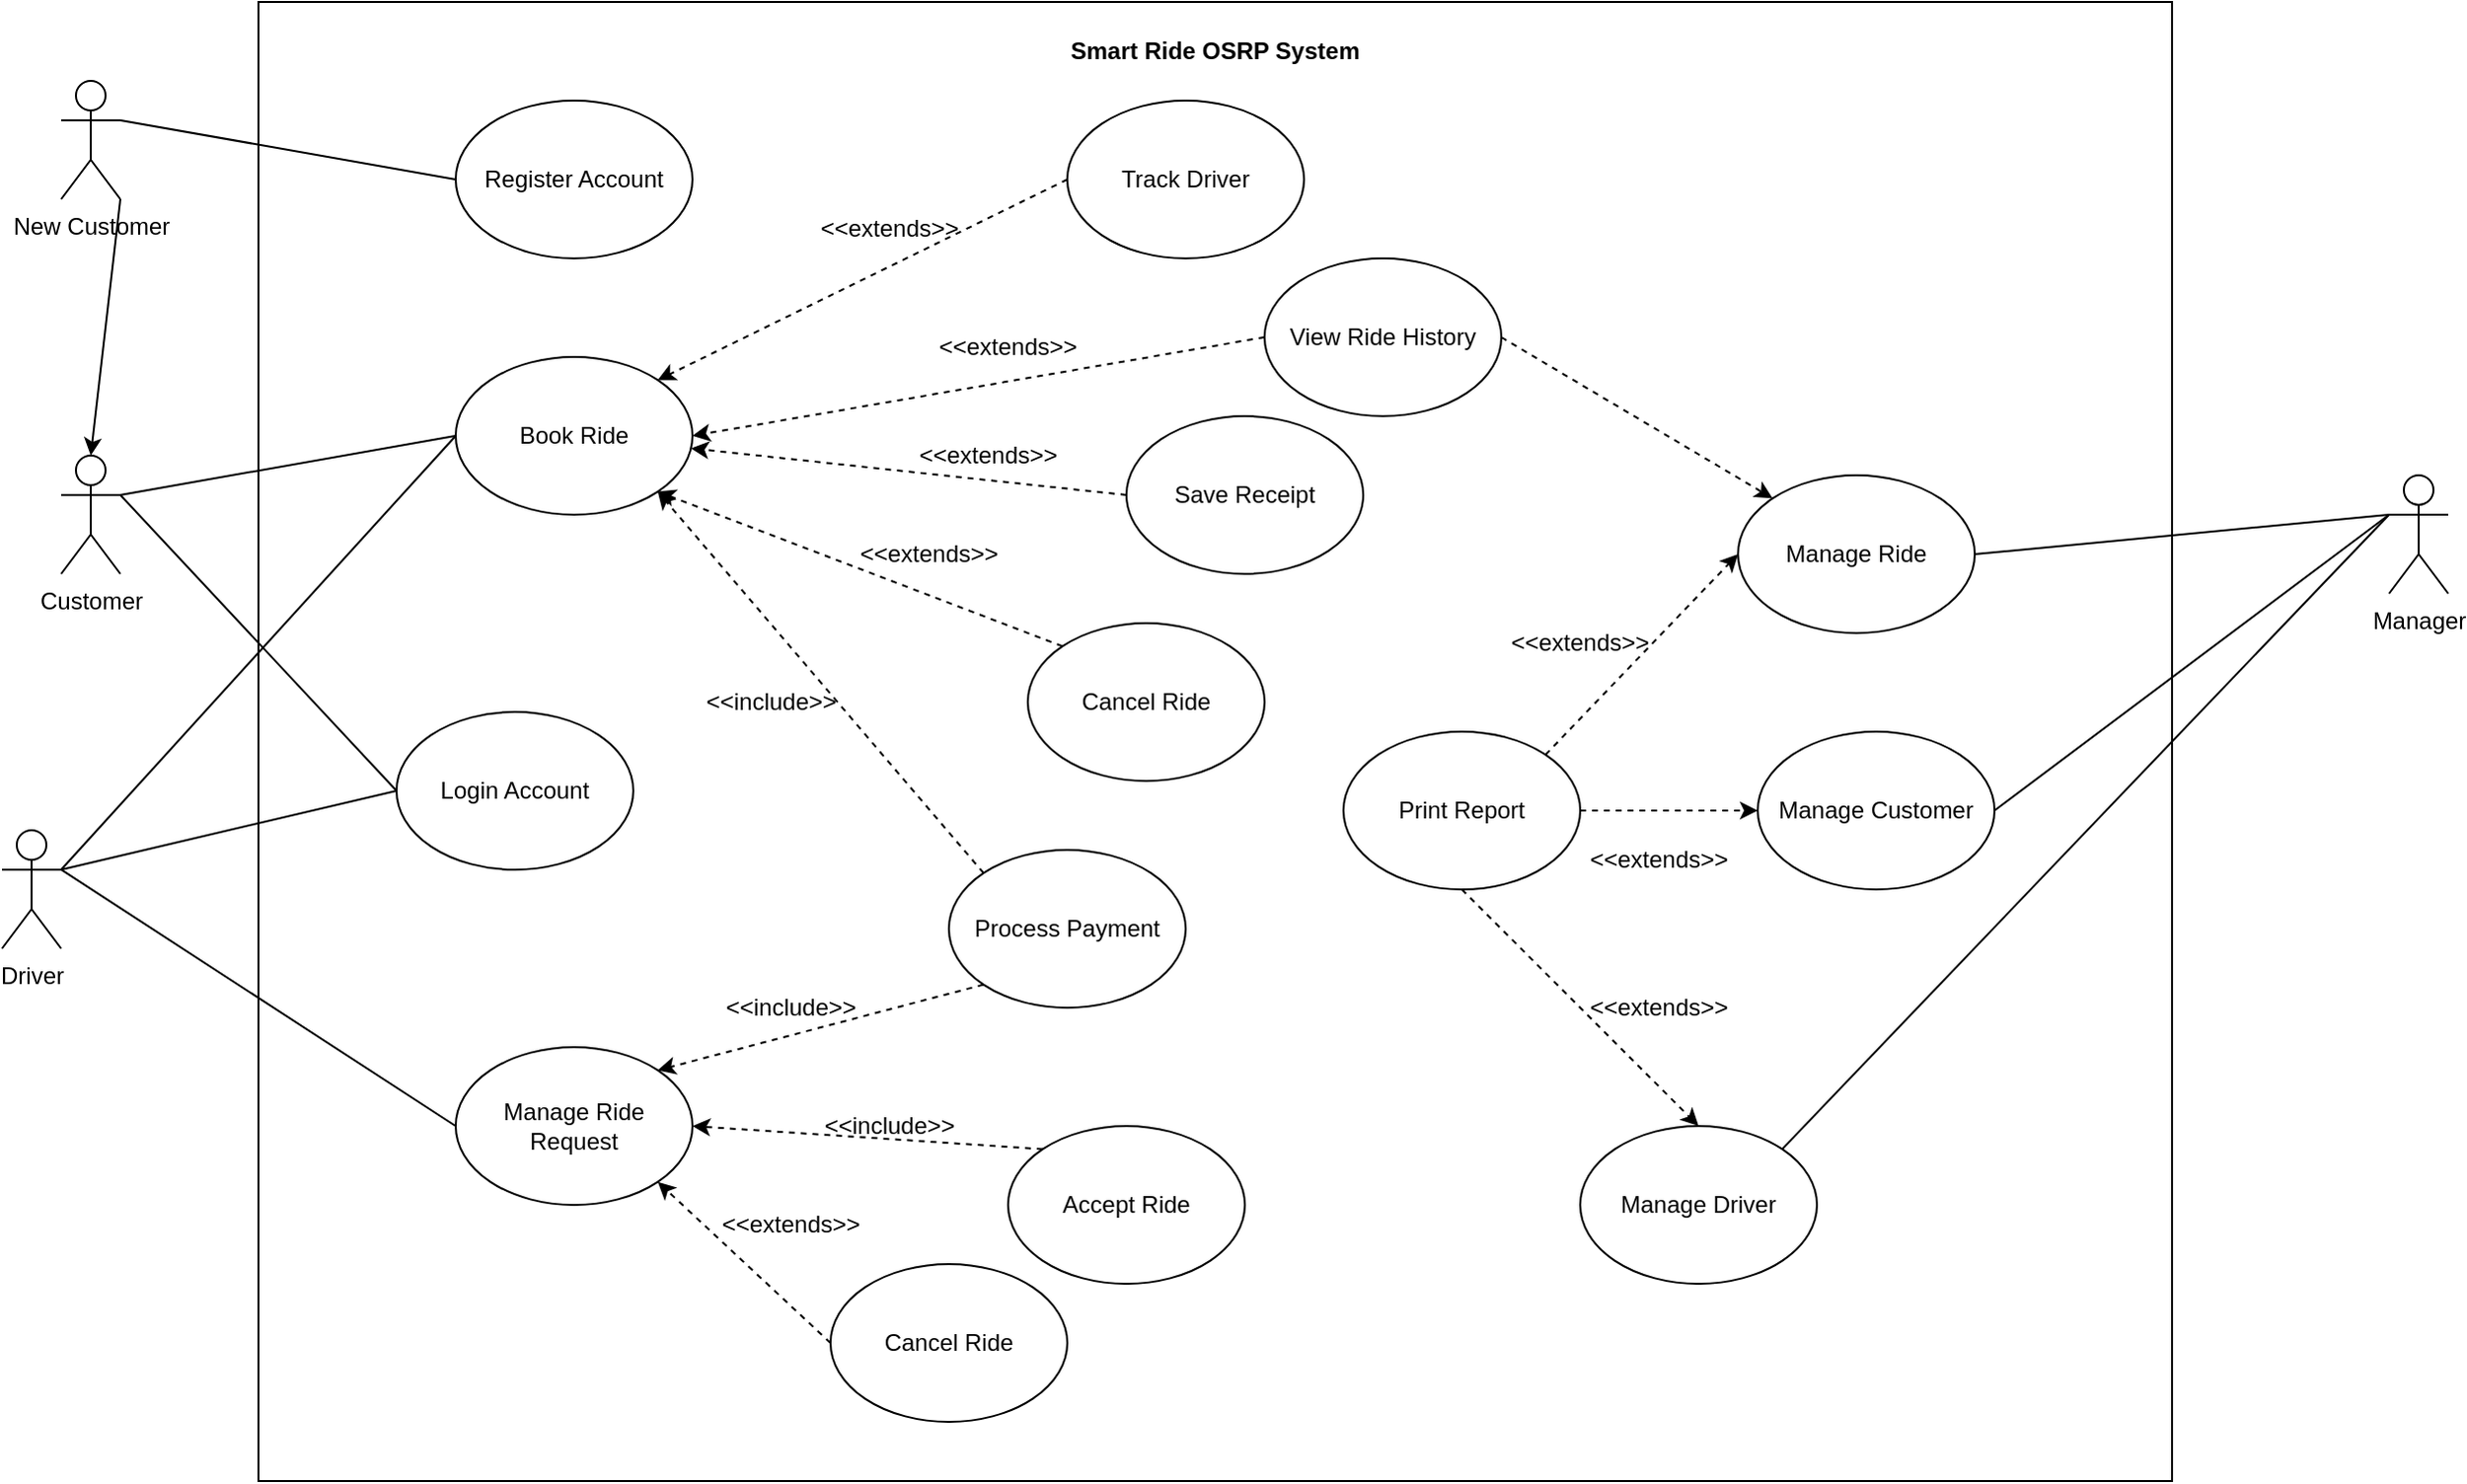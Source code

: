 <mxfile version="24.2.5" type="device" pages="5">
  <diagram name="Main Use Case" id="FhImg-Ycd4bwdu1M-2TJ">
    <mxGraphModel dx="1597" dy="2040" grid="1" gridSize="10" guides="1" tooltips="1" connect="1" arrows="1" fold="1" page="1" pageScale="1" pageWidth="850" pageHeight="1100" math="0" shadow="0">
      <root>
        <mxCell id="0" />
        <mxCell id="1" parent="0" />
        <mxCell id="aKd_vlyp3bP-aZN8-c7Y-18" value="" style="rounded=0;whiteSpace=wrap;html=1;fillColor=none;" parent="1" vertex="1">
          <mxGeometry x="240" y="-130" width="970" height="750" as="geometry" />
        </mxCell>
        <mxCell id="aKd_vlyp3bP-aZN8-c7Y-22" style="rounded=0;orthogonalLoop=1;jettySize=auto;html=1;entryX=1;entryY=0;entryDx=0;entryDy=0;endArrow=none;endFill=0;exitX=0;exitY=0.333;exitDx=0;exitDy=0;exitPerimeter=0;" parent="1" source="aKd_vlyp3bP-aZN8-c7Y-2" target="aKd_vlyp3bP-aZN8-c7Y-5" edge="1">
          <mxGeometry relative="1" as="geometry">
            <mxPoint x="1480" y="200" as="sourcePoint" />
          </mxGeometry>
        </mxCell>
        <mxCell id="aKd_vlyp3bP-aZN8-c7Y-23" style="rounded=0;orthogonalLoop=1;jettySize=auto;html=1;exitX=0;exitY=0.333;exitDx=0;exitDy=0;exitPerimeter=0;entryX=1;entryY=0.5;entryDx=0;entryDy=0;endArrow=none;endFill=0;" parent="1" source="aKd_vlyp3bP-aZN8-c7Y-2" target="aKd_vlyp3bP-aZN8-c7Y-11" edge="1">
          <mxGeometry relative="1" as="geometry" />
        </mxCell>
        <mxCell id="aKd_vlyp3bP-aZN8-c7Y-24" style="rounded=0;orthogonalLoop=1;jettySize=auto;html=1;exitX=0;exitY=0.333;exitDx=0;exitDy=0;exitPerimeter=0;entryX=1;entryY=0.5;entryDx=0;entryDy=0;endArrow=none;endFill=0;" parent="1" source="aKd_vlyp3bP-aZN8-c7Y-2" target="aKd_vlyp3bP-aZN8-c7Y-20" edge="1">
          <mxGeometry relative="1" as="geometry" />
        </mxCell>
        <mxCell id="aKd_vlyp3bP-aZN8-c7Y-2" value="Manager" style="shape=umlActor;verticalLabelPosition=bottom;verticalAlign=top;html=1;outlineConnect=0;" parent="1" vertex="1">
          <mxGeometry x="1320" y="110" width="30" height="60" as="geometry" />
        </mxCell>
        <mxCell id="aKd_vlyp3bP-aZN8-c7Y-19" style="rounded=0;orthogonalLoop=1;jettySize=auto;html=1;exitX=1;exitY=0.333;exitDx=0;exitDy=0;exitPerimeter=0;endArrow=none;endFill=0;entryX=0;entryY=0.5;entryDx=0;entryDy=0;" parent="1" source="aKd_vlyp3bP-aZN8-c7Y-3" target="aKd_vlyp3bP-aZN8-c7Y-7" edge="1">
          <mxGeometry relative="1" as="geometry" />
        </mxCell>
        <mxCell id="aKd_vlyp3bP-aZN8-c7Y-21" style="rounded=0;orthogonalLoop=1;jettySize=auto;html=1;exitX=1;exitY=0.333;exitDx=0;exitDy=0;exitPerimeter=0;entryX=0;entryY=0.5;entryDx=0;entryDy=0;endArrow=none;endFill=0;" parent="1" source="aKd_vlyp3bP-aZN8-c7Y-3" target="aKd_vlyp3bP-aZN8-c7Y-6" edge="1">
          <mxGeometry relative="1" as="geometry" />
        </mxCell>
        <mxCell id="aKd_vlyp3bP-aZN8-c7Y-46" style="rounded=0;orthogonalLoop=1;jettySize=auto;html=1;exitX=1;exitY=0.333;exitDx=0;exitDy=0;exitPerimeter=0;entryX=0;entryY=0.5;entryDx=0;entryDy=0;endArrow=none;endFill=0;" parent="1" source="aKd_vlyp3bP-aZN8-c7Y-3" target="aKd_vlyp3bP-aZN8-c7Y-44" edge="1">
          <mxGeometry relative="1" as="geometry" />
        </mxCell>
        <mxCell id="aKd_vlyp3bP-aZN8-c7Y-3" value="Driver" style="shape=umlActor;verticalLabelPosition=bottom;verticalAlign=top;html=1;outlineConnect=0;" parent="1" vertex="1">
          <mxGeometry x="110" y="290" width="30" height="60" as="geometry" />
        </mxCell>
        <mxCell id="aKd_vlyp3bP-aZN8-c7Y-13" style="rounded=0;orthogonalLoop=1;jettySize=auto;html=1;exitX=1;exitY=0.333;exitDx=0;exitDy=0;exitPerimeter=0;entryX=0;entryY=0.5;entryDx=0;entryDy=0;endArrow=none;endFill=0;" parent="1" source="aKd_vlyp3bP-aZN8-c7Y-9" target="aKd_vlyp3bP-aZN8-c7Y-8" edge="1">
          <mxGeometry relative="1" as="geometry" />
        </mxCell>
        <mxCell id="aKd_vlyp3bP-aZN8-c7Y-45" style="rounded=0;orthogonalLoop=1;jettySize=auto;html=1;exitX=1;exitY=0.333;exitDx=0;exitDy=0;exitPerimeter=0;entryX=0;entryY=0.5;entryDx=0;entryDy=0;endArrow=none;endFill=0;" parent="1" source="aKd_vlyp3bP-aZN8-c7Y-4" target="aKd_vlyp3bP-aZN8-c7Y-44" edge="1">
          <mxGeometry relative="1" as="geometry" />
        </mxCell>
        <mxCell id="aKd_vlyp3bP-aZN8-c7Y-48" style="rounded=0;orthogonalLoop=1;jettySize=auto;html=1;exitX=1;exitY=0.333;exitDx=0;exitDy=0;exitPerimeter=0;entryX=0;entryY=0.5;entryDx=0;entryDy=0;endArrow=none;endFill=0;" parent="1" source="aKd_vlyp3bP-aZN8-c7Y-4" target="aKd_vlyp3bP-aZN8-c7Y-7" edge="1">
          <mxGeometry relative="1" as="geometry" />
        </mxCell>
        <mxCell id="aKd_vlyp3bP-aZN8-c7Y-4" value="Customer" style="shape=umlActor;verticalLabelPosition=bottom;verticalAlign=top;html=1;outlineConnect=0;" parent="1" vertex="1">
          <mxGeometry x="140" y="100" width="30" height="60" as="geometry" />
        </mxCell>
        <mxCell id="aKd_vlyp3bP-aZN8-c7Y-5" value="Manage Driver" style="ellipse;whiteSpace=wrap;html=1;" parent="1" vertex="1">
          <mxGeometry x="910" y="440" width="120" height="80" as="geometry" />
        </mxCell>
        <mxCell id="aKd_vlyp3bP-aZN8-c7Y-6" value="Manage Ride Request" style="ellipse;whiteSpace=wrap;html=1;" parent="1" vertex="1">
          <mxGeometry x="340" y="400" width="120" height="80" as="geometry" />
        </mxCell>
        <mxCell id="aKd_vlyp3bP-aZN8-c7Y-7" value="Book Ride" style="ellipse;whiteSpace=wrap;html=1;" parent="1" vertex="1">
          <mxGeometry x="340" y="50" width="120" height="80" as="geometry" />
        </mxCell>
        <mxCell id="aKd_vlyp3bP-aZN8-c7Y-8" value="Register Account" style="ellipse;whiteSpace=wrap;html=1;" parent="1" vertex="1">
          <mxGeometry x="340" y="-80" width="120" height="80" as="geometry" />
        </mxCell>
        <mxCell id="aKd_vlyp3bP-aZN8-c7Y-12" style="rounded=0;orthogonalLoop=1;jettySize=auto;html=1;exitX=1;exitY=1;exitDx=0;exitDy=0;exitPerimeter=0;entryX=0.5;entryY=0;entryDx=0;entryDy=0;entryPerimeter=0;" parent="1" source="aKd_vlyp3bP-aZN8-c7Y-9" target="aKd_vlyp3bP-aZN8-c7Y-4" edge="1">
          <mxGeometry relative="1" as="geometry" />
        </mxCell>
        <mxCell id="aKd_vlyp3bP-aZN8-c7Y-9" value="New Customer" style="shape=umlActor;verticalLabelPosition=bottom;verticalAlign=top;html=1;outlineConnect=0;" parent="1" vertex="1">
          <mxGeometry x="140" y="-90" width="30" height="60" as="geometry" />
        </mxCell>
        <mxCell id="aKd_vlyp3bP-aZN8-c7Y-14" style="rounded=0;orthogonalLoop=1;jettySize=auto;html=1;exitX=0;exitY=0;exitDx=0;exitDy=0;dashed=1;entryX=1;entryY=1;entryDx=0;entryDy=0;" parent="1" source="aKd_vlyp3bP-aZN8-c7Y-10" target="aKd_vlyp3bP-aZN8-c7Y-7" edge="1">
          <mxGeometry relative="1" as="geometry" />
        </mxCell>
        <mxCell id="aKd_vlyp3bP-aZN8-c7Y-57" style="rounded=0;orthogonalLoop=1;jettySize=auto;html=1;exitX=0;exitY=1;exitDx=0;exitDy=0;entryX=1;entryY=0;entryDx=0;entryDy=0;dashed=1;" parent="1" source="aKd_vlyp3bP-aZN8-c7Y-10" target="aKd_vlyp3bP-aZN8-c7Y-6" edge="1">
          <mxGeometry relative="1" as="geometry" />
        </mxCell>
        <mxCell id="aKd_vlyp3bP-aZN8-c7Y-10" value="Process Payment" style="ellipse;whiteSpace=wrap;html=1;" parent="1" vertex="1">
          <mxGeometry x="590" y="300" width="120" height="80" as="geometry" />
        </mxCell>
        <mxCell id="aKd_vlyp3bP-aZN8-c7Y-11" value="Manage Customer" style="ellipse;whiteSpace=wrap;html=1;" parent="1" vertex="1">
          <mxGeometry x="1000" y="240" width="120" height="80" as="geometry" />
        </mxCell>
        <mxCell id="aKd_vlyp3bP-aZN8-c7Y-15" value="&amp;lt;&amp;lt;include&amp;gt;&amp;gt;" style="text;html=1;align=center;verticalAlign=middle;whiteSpace=wrap;rounded=0;" parent="1" vertex="1">
          <mxGeometry x="530" y="425" width="60" height="30" as="geometry" />
        </mxCell>
        <mxCell id="aKd_vlyp3bP-aZN8-c7Y-20" value="Manage Ride" style="ellipse;whiteSpace=wrap;html=1;" parent="1" vertex="1">
          <mxGeometry x="990" y="110" width="120" height="80" as="geometry" />
        </mxCell>
        <mxCell id="aKd_vlyp3bP-aZN8-c7Y-27" style="rounded=0;orthogonalLoop=1;jettySize=auto;html=1;exitX=0;exitY=0.5;exitDx=0;exitDy=0;entryX=1;entryY=1;entryDx=0;entryDy=0;dashed=1;" parent="1" source="aKd_vlyp3bP-aZN8-c7Y-25" target="aKd_vlyp3bP-aZN8-c7Y-6" edge="1">
          <mxGeometry relative="1" as="geometry" />
        </mxCell>
        <mxCell id="aKd_vlyp3bP-aZN8-c7Y-25" value="Cancel Ride" style="ellipse;whiteSpace=wrap;html=1;" parent="1" vertex="1">
          <mxGeometry x="530" y="510" width="120" height="80" as="geometry" />
        </mxCell>
        <mxCell id="aKd_vlyp3bP-aZN8-c7Y-28" style="rounded=0;orthogonalLoop=1;jettySize=auto;html=1;exitX=0;exitY=0;exitDx=0;exitDy=0;entryX=1;entryY=0.5;entryDx=0;entryDy=0;dashed=1;" parent="1" source="aKd_vlyp3bP-aZN8-c7Y-26" target="aKd_vlyp3bP-aZN8-c7Y-6" edge="1">
          <mxGeometry relative="1" as="geometry" />
        </mxCell>
        <mxCell id="aKd_vlyp3bP-aZN8-c7Y-26" value="Accept Ride" style="ellipse;whiteSpace=wrap;html=1;" parent="1" vertex="1">
          <mxGeometry x="620" y="440" width="120" height="80" as="geometry" />
        </mxCell>
        <mxCell id="aKd_vlyp3bP-aZN8-c7Y-29" value="&amp;lt;&amp;lt;extends&amp;gt;&amp;gt;" style="text;html=1;align=center;verticalAlign=middle;whiteSpace=wrap;rounded=0;" parent="1" vertex="1">
          <mxGeometry x="480" y="475" width="60" height="30" as="geometry" />
        </mxCell>
        <mxCell id="aKd_vlyp3bP-aZN8-c7Y-30" value="&amp;lt;&amp;lt;include&amp;gt;&amp;gt;" style="text;html=1;align=center;verticalAlign=middle;whiteSpace=wrap;rounded=0;" parent="1" vertex="1">
          <mxGeometry x="470" y="210" width="60" height="30" as="geometry" />
        </mxCell>
        <mxCell id="aKd_vlyp3bP-aZN8-c7Y-32" style="rounded=0;orthogonalLoop=1;jettySize=auto;html=1;exitX=0;exitY=0.5;exitDx=0;exitDy=0;dashed=1;" parent="1" source="aKd_vlyp3bP-aZN8-c7Y-31" target="aKd_vlyp3bP-aZN8-c7Y-7" edge="1">
          <mxGeometry relative="1" as="geometry" />
        </mxCell>
        <mxCell id="aKd_vlyp3bP-aZN8-c7Y-31" value="Save Receipt" style="ellipse;whiteSpace=wrap;html=1;" parent="1" vertex="1">
          <mxGeometry x="680" y="80" width="120" height="80" as="geometry" />
        </mxCell>
        <mxCell id="aKd_vlyp3bP-aZN8-c7Y-33" value="&amp;lt;&amp;lt;include&amp;gt;&amp;gt;" style="text;html=1;align=center;verticalAlign=middle;whiteSpace=wrap;rounded=0;" parent="1" vertex="1">
          <mxGeometry x="480" y="365" width="60" height="30" as="geometry" />
        </mxCell>
        <mxCell id="aKd_vlyp3bP-aZN8-c7Y-36" style="rounded=0;orthogonalLoop=1;jettySize=auto;html=1;exitX=0;exitY=0.5;exitDx=0;exitDy=0;entryX=1;entryY=0.5;entryDx=0;entryDy=0;dashed=1;" parent="1" source="aKd_vlyp3bP-aZN8-c7Y-35" target="aKd_vlyp3bP-aZN8-c7Y-7" edge="1">
          <mxGeometry relative="1" as="geometry" />
        </mxCell>
        <mxCell id="aKd_vlyp3bP-aZN8-c7Y-39" style="rounded=0;orthogonalLoop=1;jettySize=auto;html=1;exitX=1;exitY=0.5;exitDx=0;exitDy=0;entryX=0;entryY=0;entryDx=0;entryDy=0;dashed=1;" parent="1" source="aKd_vlyp3bP-aZN8-c7Y-35" target="aKd_vlyp3bP-aZN8-c7Y-20" edge="1">
          <mxGeometry relative="1" as="geometry" />
        </mxCell>
        <mxCell id="aKd_vlyp3bP-aZN8-c7Y-35" value="View Ride History" style="ellipse;whiteSpace=wrap;html=1;" parent="1" vertex="1">
          <mxGeometry x="750" width="120" height="80" as="geometry" />
        </mxCell>
        <mxCell id="aKd_vlyp3bP-aZN8-c7Y-38" value="&amp;lt;&amp;lt;extends&amp;gt;&amp;gt;" style="text;html=1;align=center;verticalAlign=middle;whiteSpace=wrap;rounded=0;" parent="1" vertex="1">
          <mxGeometry x="580" y="85" width="60" height="30" as="geometry" />
        </mxCell>
        <mxCell id="aKd_vlyp3bP-aZN8-c7Y-40" value="&amp;lt;&amp;lt;extends&amp;gt;&amp;gt;" style="text;html=1;align=center;verticalAlign=middle;whiteSpace=wrap;rounded=0;" parent="1" vertex="1">
          <mxGeometry x="530" y="-30" width="60" height="30" as="geometry" />
        </mxCell>
        <mxCell id="aKd_vlyp3bP-aZN8-c7Y-42" style="rounded=0;orthogonalLoop=1;jettySize=auto;html=1;exitX=0;exitY=0.5;exitDx=0;exitDy=0;entryX=1;entryY=0;entryDx=0;entryDy=0;dashed=1;" parent="1" source="aKd_vlyp3bP-aZN8-c7Y-41" target="aKd_vlyp3bP-aZN8-c7Y-7" edge="1">
          <mxGeometry relative="1" as="geometry" />
        </mxCell>
        <mxCell id="aKd_vlyp3bP-aZN8-c7Y-41" value="Track Driver" style="ellipse;whiteSpace=wrap;html=1;" parent="1" vertex="1">
          <mxGeometry x="650" y="-80" width="120" height="80" as="geometry" />
        </mxCell>
        <mxCell id="aKd_vlyp3bP-aZN8-c7Y-43" value="&amp;lt;&amp;lt;extends&amp;gt;&amp;gt;" style="text;html=1;align=center;verticalAlign=middle;whiteSpace=wrap;rounded=0;" parent="1" vertex="1">
          <mxGeometry x="590" y="30" width="60" height="30" as="geometry" />
        </mxCell>
        <mxCell id="aKd_vlyp3bP-aZN8-c7Y-44" value="Login Account" style="ellipse;whiteSpace=wrap;html=1;" parent="1" vertex="1">
          <mxGeometry x="310" y="230" width="120" height="80" as="geometry" />
        </mxCell>
        <mxCell id="aKd_vlyp3bP-aZN8-c7Y-50" style="rounded=0;orthogonalLoop=1;jettySize=auto;html=1;exitX=1;exitY=0;exitDx=0;exitDy=0;entryX=0;entryY=0.5;entryDx=0;entryDy=0;dashed=1;" parent="1" source="aKd_vlyp3bP-aZN8-c7Y-49" target="aKd_vlyp3bP-aZN8-c7Y-20" edge="1">
          <mxGeometry relative="1" as="geometry" />
        </mxCell>
        <mxCell id="aKd_vlyp3bP-aZN8-c7Y-49" value="Print Report" style="ellipse;whiteSpace=wrap;html=1;" parent="1" vertex="1">
          <mxGeometry x="790" y="240" width="120" height="80" as="geometry" />
        </mxCell>
        <mxCell id="aKd_vlyp3bP-aZN8-c7Y-51" value="&amp;lt;&amp;lt;extends&amp;gt;&amp;gt;" style="text;html=1;align=center;verticalAlign=middle;whiteSpace=wrap;rounded=0;" parent="1" vertex="1">
          <mxGeometry x="920" y="290" width="60" height="30" as="geometry" />
        </mxCell>
        <mxCell id="aKd_vlyp3bP-aZN8-c7Y-52" style="rounded=0;orthogonalLoop=1;jettySize=auto;html=1;exitX=0.5;exitY=1;exitDx=0;exitDy=0;entryX=0.5;entryY=0;entryDx=0;entryDy=0;dashed=1;" parent="1" source="aKd_vlyp3bP-aZN8-c7Y-49" target="aKd_vlyp3bP-aZN8-c7Y-5" edge="1">
          <mxGeometry relative="1" as="geometry">
            <mxPoint x="630" y="-30" as="sourcePoint" />
            <mxPoint x="450" y="-30" as="targetPoint" />
          </mxGeometry>
        </mxCell>
        <mxCell id="aKd_vlyp3bP-aZN8-c7Y-53" style="rounded=0;orthogonalLoop=1;jettySize=auto;html=1;exitX=1;exitY=0.5;exitDx=0;exitDy=0;entryX=0;entryY=0.5;entryDx=0;entryDy=0;dashed=1;" parent="1" source="aKd_vlyp3bP-aZN8-c7Y-49" target="aKd_vlyp3bP-aZN8-c7Y-11" edge="1">
          <mxGeometry relative="1" as="geometry">
            <mxPoint x="640" y="-20" as="sourcePoint" />
            <mxPoint x="460" y="-20" as="targetPoint" />
          </mxGeometry>
        </mxCell>
        <mxCell id="aKd_vlyp3bP-aZN8-c7Y-54" value="&amp;lt;&amp;lt;extends&amp;gt;&amp;gt;" style="text;html=1;align=center;verticalAlign=middle;whiteSpace=wrap;rounded=0;" parent="1" vertex="1">
          <mxGeometry x="880" y="180" width="60" height="30" as="geometry" />
        </mxCell>
        <mxCell id="aKd_vlyp3bP-aZN8-c7Y-55" value="&amp;lt;&amp;lt;extends&amp;gt;&amp;gt;" style="text;html=1;align=center;verticalAlign=middle;whiteSpace=wrap;rounded=0;" parent="1" vertex="1">
          <mxGeometry x="920" y="365" width="60" height="30" as="geometry" />
        </mxCell>
        <mxCell id="aKd_vlyp3bP-aZN8-c7Y-59" value="&lt;b&gt;Smart Ride OSRP System&lt;/b&gt;" style="text;html=1;align=center;verticalAlign=middle;whiteSpace=wrap;rounded=0;" parent="1" vertex="1">
          <mxGeometry x="630" y="-120" width="190" height="30" as="geometry" />
        </mxCell>
        <mxCell id="aKd_vlyp3bP-aZN8-c7Y-61" style="rounded=0;orthogonalLoop=1;jettySize=auto;html=1;exitX=0;exitY=0;exitDx=0;exitDy=0;entryX=1;entryY=1;entryDx=0;entryDy=0;dashed=1;" parent="1" source="aKd_vlyp3bP-aZN8-c7Y-60" target="aKd_vlyp3bP-aZN8-c7Y-7" edge="1">
          <mxGeometry relative="1" as="geometry" />
        </mxCell>
        <mxCell id="aKd_vlyp3bP-aZN8-c7Y-60" value="Cancel Ride" style="ellipse;whiteSpace=wrap;html=1;" parent="1" vertex="1">
          <mxGeometry x="630" y="185" width="120" height="80" as="geometry" />
        </mxCell>
        <mxCell id="aKd_vlyp3bP-aZN8-c7Y-62" value="&amp;lt;&amp;lt;extends&amp;gt;&amp;gt;" style="text;html=1;align=center;verticalAlign=middle;whiteSpace=wrap;rounded=0;" parent="1" vertex="1">
          <mxGeometry x="550" y="135" width="60" height="30" as="geometry" />
        </mxCell>
      </root>
    </mxGraphModel>
  </diagram>
  <diagram id="RwyBlBL7F1ebZixFk1aH" name="Register Account System">
    <mxGraphModel dx="1720" dy="1012" grid="1" gridSize="10" guides="1" tooltips="1" connect="1" arrows="1" fold="1" page="1" pageScale="1" pageWidth="850" pageHeight="1100" math="0" shadow="0">
      <root>
        <mxCell id="0" />
        <mxCell id="1" parent="0" />
        <mxCell id="BCms4JT8QMgts0rr5iui-1" value="" style="rounded=0;whiteSpace=wrap;html=1;fillColor=none;" vertex="1" parent="1">
          <mxGeometry x="305" y="200" width="365" height="310" as="geometry" />
        </mxCell>
        <mxCell id="BCms4JT8QMgts0rr5iui-21" style="rounded=0;orthogonalLoop=1;jettySize=auto;html=1;exitX=1;exitY=0.333;exitDx=0;exitDy=0;exitPerimeter=0;endArrow=none;endFill=0;" edge="1" parent="1" source="BCms4JT8QMgts0rr5iui-2" target="BCms4JT8QMgts0rr5iui-3">
          <mxGeometry relative="1" as="geometry" />
        </mxCell>
        <mxCell id="BCms4JT8QMgts0rr5iui-2" value="Customer&amp;nbsp;" style="shape=umlActor;verticalLabelPosition=bottom;verticalAlign=top;html=1;outlineConnect=0;" vertex="1" parent="1">
          <mxGeometry x="200" y="240" width="30" height="60" as="geometry" />
        </mxCell>
        <mxCell id="BCms4JT8QMgts0rr5iui-3" value="Register Account&amp;nbsp;" style="ellipse;whiteSpace=wrap;html=1;" vertex="1" parent="1">
          <mxGeometry x="340" y="230" width="120" height="80" as="geometry" />
        </mxCell>
        <mxCell id="BCms4JT8QMgts0rr5iui-28" style="rounded=0;orthogonalLoop=1;jettySize=auto;html=1;exitX=0.5;exitY=0;exitDx=0;exitDy=0;entryX=0.5;entryY=1;entryDx=0;entryDy=0;dashed=1;" edge="1" parent="1" source="BCms4JT8QMgts0rr5iui-4" target="BCms4JT8QMgts0rr5iui-3">
          <mxGeometry relative="1" as="geometry" />
        </mxCell>
        <mxCell id="BCms4JT8QMgts0rr5iui-4" value="Account Validation" style="ellipse;whiteSpace=wrap;html=1;" vertex="1" parent="1">
          <mxGeometry x="340" y="380" width="120" height="80" as="geometry" />
        </mxCell>
        <mxCell id="BCms4JT8QMgts0rr5iui-5" value="&lt;b&gt;Register Account Subsystem&lt;/b&gt;" style="text;html=1;align=center;verticalAlign=middle;whiteSpace=wrap;rounded=0;" vertex="1" parent="1">
          <mxGeometry x="397.5" y="200" width="180" height="30" as="geometry" />
        </mxCell>
        <mxCell id="BCms4JT8QMgts0rr5iui-29" value="&amp;lt;&amp;lt;include&amp;gt;&amp;gt;" style="text;html=1;align=center;verticalAlign=middle;whiteSpace=wrap;rounded=0;" vertex="1" parent="1">
          <mxGeometry x="410" y="340" width="60" height="30" as="geometry" />
        </mxCell>
        <mxCell id="BCms4JT8QMgts0rr5iui-34" style="rounded=0;orthogonalLoop=1;jettySize=auto;html=1;exitX=0;exitY=0.5;exitDx=0;exitDy=0;dashed=1;" edge="1" parent="1" source="BCms4JT8QMgts0rr5iui-30" target="BCms4JT8QMgts0rr5iui-3">
          <mxGeometry relative="1" as="geometry" />
        </mxCell>
        <mxCell id="BCms4JT8QMgts0rr5iui-30" value="Login Account" style="ellipse;whiteSpace=wrap;html=1;" vertex="1" parent="1">
          <mxGeometry x="540" y="230" width="120" height="80" as="geometry" />
        </mxCell>
        <mxCell id="BCms4JT8QMgts0rr5iui-32" style="rounded=0;orthogonalLoop=1;jettySize=auto;html=1;exitX=0;exitY=0;exitDx=0;exitDy=0;entryX=1;entryY=1;entryDx=0;entryDy=0;dashed=1;" edge="1" parent="1" source="BCms4JT8QMgts0rr5iui-31" target="BCms4JT8QMgts0rr5iui-3">
          <mxGeometry relative="1" as="geometry" />
        </mxCell>
        <mxCell id="BCms4JT8QMgts0rr5iui-31" value="Send Email Verification" style="ellipse;whiteSpace=wrap;html=1;" vertex="1" parent="1">
          <mxGeometry x="520" y="390" width="120" height="80" as="geometry" />
        </mxCell>
        <mxCell id="BCms4JT8QMgts0rr5iui-33" value="&amp;lt;&amp;lt;include&amp;gt;&amp;gt;" style="text;html=1;align=center;verticalAlign=middle;whiteSpace=wrap;rounded=0;" vertex="1" parent="1">
          <mxGeometry x="500" y="330" width="60" height="30" as="geometry" />
        </mxCell>
        <mxCell id="BCms4JT8QMgts0rr5iui-35" value="&amp;lt;&amp;lt;extends&amp;gt;&amp;gt;" style="text;html=1;align=center;verticalAlign=middle;whiteSpace=wrap;rounded=0;" vertex="1" parent="1">
          <mxGeometry x="470" y="240" width="60" height="30" as="geometry" />
        </mxCell>
      </root>
    </mxGraphModel>
  </diagram>
  <diagram id="2GQ77AXyKNFNpHI5lr9F" name="Book Ride Subsystem">
    <mxGraphModel dx="1315" dy="774" grid="1" gridSize="10" guides="1" tooltips="1" connect="1" arrows="1" fold="1" page="1" pageScale="1" pageWidth="850" pageHeight="1100" math="0" shadow="0">
      <root>
        <mxCell id="0" />
        <mxCell id="1" parent="0" />
        <mxCell id="QXNQ9oikLp2T8g3h-tej-1" value="" style="rounded=0;whiteSpace=wrap;html=1;fillColor=none;" vertex="1" parent="1">
          <mxGeometry x="305" y="660" width="365" height="310" as="geometry" />
        </mxCell>
        <mxCell id="QXNQ9oikLp2T8g3h-tej-2" style="rounded=0;orthogonalLoop=1;jettySize=auto;html=1;exitX=1;exitY=0.333;exitDx=0;exitDy=0;exitPerimeter=0;endArrow=none;endFill=0;" edge="1" parent="1" source="QXNQ9oikLp2T8g3h-tej-3" target="QXNQ9oikLp2T8g3h-tej-4">
          <mxGeometry relative="1" as="geometry" />
        </mxCell>
        <mxCell id="QXNQ9oikLp2T8g3h-tej-3" value="Customer&amp;nbsp;" style="shape=umlActor;verticalLabelPosition=bottom;verticalAlign=top;html=1;outlineConnect=0;" vertex="1" parent="1">
          <mxGeometry x="200" y="700" width="30" height="60" as="geometry" />
        </mxCell>
        <mxCell id="QXNQ9oikLp2T8g3h-tej-4" value="Book Ride" style="ellipse;whiteSpace=wrap;html=1;" vertex="1" parent="1">
          <mxGeometry x="340" y="690" width="120" height="80" as="geometry" />
        </mxCell>
        <mxCell id="QXNQ9oikLp2T8g3h-tej-5" style="rounded=0;orthogonalLoop=1;jettySize=auto;html=1;exitX=0.5;exitY=0;exitDx=0;exitDy=0;entryX=0.5;entryY=1;entryDx=0;entryDy=0;dashed=1;" edge="1" parent="1" source="QXNQ9oikLp2T8g3h-tej-6" target="QXNQ9oikLp2T8g3h-tej-4">
          <mxGeometry relative="1" as="geometry" />
        </mxCell>
        <mxCell id="QXNQ9oikLp2T8g3h-tej-6" value="Cancel Booking" style="ellipse;whiteSpace=wrap;html=1;" vertex="1" parent="1">
          <mxGeometry x="340" y="840" width="120" height="80" as="geometry" />
        </mxCell>
        <mxCell id="QXNQ9oikLp2T8g3h-tej-7" value="&lt;b&gt;Book Ride Subsystem&lt;/b&gt;" style="text;html=1;align=center;verticalAlign=middle;whiteSpace=wrap;rounded=0;" vertex="1" parent="1">
          <mxGeometry x="397.5" y="660" width="180" height="30" as="geometry" />
        </mxCell>
        <mxCell id="QXNQ9oikLp2T8g3h-tej-8" style="rounded=0;orthogonalLoop=1;jettySize=auto;html=1;exitX=0;exitY=0.5;exitDx=0;exitDy=0;entryX=1;entryY=0.5;entryDx=0;entryDy=0;dashed=1;" edge="1" parent="1" source="QXNQ9oikLp2T8g3h-tej-9" target="QXNQ9oikLp2T8g3h-tej-4">
          <mxGeometry relative="1" as="geometry" />
        </mxCell>
        <mxCell id="QXNQ9oikLp2T8g3h-tej-9" value="Find Available Driver" style="ellipse;whiteSpace=wrap;html=1;" vertex="1" parent="1">
          <mxGeometry x="540" y="690" width="120" height="80" as="geometry" />
        </mxCell>
        <mxCell id="QXNQ9oikLp2T8g3h-tej-10" value="&amp;lt;&amp;lt;include&amp;gt;&amp;gt;" style="text;html=1;align=center;verticalAlign=middle;whiteSpace=wrap;rounded=0;" vertex="1" parent="1">
          <mxGeometry x="470" y="700" width="60" height="30" as="geometry" />
        </mxCell>
        <mxCell id="QXNQ9oikLp2T8g3h-tej-11" style="rounded=0;orthogonalLoop=1;jettySize=auto;html=1;exitX=0;exitY=0;exitDx=0;exitDy=0;entryX=1;entryY=1;entryDx=0;entryDy=0;dashed=1;" edge="1" parent="1" source="QXNQ9oikLp2T8g3h-tej-12" target="QXNQ9oikLp2T8g3h-tej-4">
          <mxGeometry relative="1" as="geometry" />
        </mxCell>
        <mxCell id="QXNQ9oikLp2T8g3h-tej-12" value="Track Booking Status" style="ellipse;whiteSpace=wrap;html=1;" vertex="1" parent="1">
          <mxGeometry x="530" y="840" width="120" height="80" as="geometry" />
        </mxCell>
        <mxCell id="QXNQ9oikLp2T8g3h-tej-13" value="&amp;lt;&amp;lt;extends&amp;gt;&amp;gt;" style="text;html=1;align=center;verticalAlign=middle;whiteSpace=wrap;rounded=0;" vertex="1" parent="1">
          <mxGeometry x="490" y="780" width="60" height="30" as="geometry" />
        </mxCell>
        <mxCell id="QXNQ9oikLp2T8g3h-tej-14" value="&amp;lt;&amp;lt;extends&amp;gt;&amp;gt;" style="text;html=1;align=center;verticalAlign=middle;whiteSpace=wrap;rounded=0;" vertex="1" parent="1">
          <mxGeometry x="410" y="800" width="60" height="30" as="geometry" />
        </mxCell>
      </root>
    </mxGraphModel>
  </diagram>
  <diagram id="2tz3rorngc0J4ETggnWX" name="Payment Subsystem">
    <mxGraphModel dx="1118" dy="658" grid="1" gridSize="10" guides="1" tooltips="1" connect="1" arrows="1" fold="1" page="1" pageScale="1" pageWidth="850" pageHeight="1100" math="0" shadow="0">
      <root>
        <mxCell id="0" />
        <mxCell id="1" parent="0" />
        <mxCell id="ISIR3PfDSytz6qCKMSTV-1" value="" style="rounded=0;whiteSpace=wrap;html=1;fillColor=none;" vertex="1" parent="1">
          <mxGeometry x="865" y="200" width="365" height="310" as="geometry" />
        </mxCell>
        <mxCell id="ISIR3PfDSytz6qCKMSTV-2" style="rounded=0;orthogonalLoop=1;jettySize=auto;html=1;exitX=1;exitY=0.333;exitDx=0;exitDy=0;exitPerimeter=0;endArrow=none;endFill=0;" edge="1" parent="1" source="ISIR3PfDSytz6qCKMSTV-3" target="ISIR3PfDSytz6qCKMSTV-4">
          <mxGeometry relative="1" as="geometry" />
        </mxCell>
        <mxCell id="ISIR3PfDSytz6qCKMSTV-3" value="Customer&amp;nbsp;" style="shape=umlActor;verticalLabelPosition=bottom;verticalAlign=top;html=1;outlineConnect=0;" vertex="1" parent="1">
          <mxGeometry x="760" y="240" width="30" height="60" as="geometry" />
        </mxCell>
        <mxCell id="ISIR3PfDSytz6qCKMSTV-4" value="Make Payment" style="ellipse;whiteSpace=wrap;html=1;" vertex="1" parent="1">
          <mxGeometry x="900" y="230" width="120" height="80" as="geometry" />
        </mxCell>
        <mxCell id="ISIR3PfDSytz6qCKMSTV-5" style="rounded=0;orthogonalLoop=1;jettySize=auto;html=1;exitX=0.5;exitY=0;exitDx=0;exitDy=0;entryX=0.5;entryY=1;entryDx=0;entryDy=0;dashed=1;" edge="1" parent="1" source="ISIR3PfDSytz6qCKMSTV-6" target="ISIR3PfDSytz6qCKMSTV-4">
          <mxGeometry relative="1" as="geometry" />
        </mxCell>
        <mxCell id="ISIR3PfDSytz6qCKMSTV-6" value="Choose Payment Method" style="ellipse;whiteSpace=wrap;html=1;" vertex="1" parent="1">
          <mxGeometry x="900" y="380" width="120" height="80" as="geometry" />
        </mxCell>
        <mxCell id="ISIR3PfDSytz6qCKMSTV-7" value="&lt;b&gt;PaymentSubsystem&lt;/b&gt;" style="text;html=1;align=center;verticalAlign=middle;whiteSpace=wrap;rounded=0;" vertex="1" parent="1">
          <mxGeometry x="957.5" y="200" width="180" height="30" as="geometry" />
        </mxCell>
        <mxCell id="ISIR3PfDSytz6qCKMSTV-8" style="rounded=0;orthogonalLoop=1;jettySize=auto;html=1;exitX=0;exitY=0;exitDx=0;exitDy=0;entryX=1;entryY=1;entryDx=0;entryDy=0;dashed=1;" edge="1" parent="1" source="ISIR3PfDSytz6qCKMSTV-9" target="ISIR3PfDSytz6qCKMSTV-4">
          <mxGeometry relative="1" as="geometry" />
        </mxCell>
        <mxCell id="ISIR3PfDSytz6qCKMSTV-9" value="Generate Receipt&amp;nbsp;" style="ellipse;whiteSpace=wrap;html=1;" vertex="1" parent="1">
          <mxGeometry x="1100" y="380" width="120" height="80" as="geometry" />
        </mxCell>
        <mxCell id="ISIR3PfDSytz6qCKMSTV-10" style="rounded=0;orthogonalLoop=1;jettySize=auto;html=1;exitX=0;exitY=0.5;exitDx=0;exitDy=0;dashed=1;" edge="1" parent="1" source="ISIR3PfDSytz6qCKMSTV-11" target="ISIR3PfDSytz6qCKMSTV-4">
          <mxGeometry relative="1" as="geometry" />
        </mxCell>
        <mxCell id="ISIR3PfDSytz6qCKMSTV-11" value="Validate Payment" style="ellipse;whiteSpace=wrap;html=1;" vertex="1" parent="1">
          <mxGeometry x="1100" y="230" width="120" height="80" as="geometry" />
        </mxCell>
        <mxCell id="ISIR3PfDSytz6qCKMSTV-12" value="&amp;lt;&amp;lt;include&amp;gt;&amp;gt;" style="text;html=1;align=center;verticalAlign=middle;whiteSpace=wrap;rounded=0;" vertex="1" parent="1">
          <mxGeometry x="1030" y="240" width="60" height="30" as="geometry" />
        </mxCell>
        <mxCell id="ISIR3PfDSytz6qCKMSTV-13" value="&amp;lt;&amp;lt;extends&amp;gt;&amp;gt;" style="text;html=1;align=center;verticalAlign=middle;whiteSpace=wrap;rounded=0;" vertex="1" parent="1">
          <mxGeometry x="1060" y="320" width="60" height="30" as="geometry" />
        </mxCell>
        <mxCell id="ISIR3PfDSytz6qCKMSTV-14" value="&amp;lt;&amp;lt;include&amp;gt;&amp;gt;" style="text;html=1;align=center;verticalAlign=middle;whiteSpace=wrap;rounded=0;" vertex="1" parent="1">
          <mxGeometry x="970" y="330" width="60" height="30" as="geometry" />
        </mxCell>
      </root>
    </mxGraphModel>
  </diagram>
  <diagram id="-Ot1cAu_JXAN6-Zy53O7" name="Track Driver Subsystem">
    <mxGraphModel dx="1118" dy="658" grid="1" gridSize="10" guides="1" tooltips="1" connect="1" arrows="1" fold="1" page="1" pageScale="1" pageWidth="850" pageHeight="1100" math="0" shadow="0">
      <root>
        <mxCell id="0" />
        <mxCell id="1" parent="0" />
        <mxCell id="UDHUgYAmyg35vs20G6PC-1" value="&amp;nbsp; &amp;nbsp;&amp;nbsp;" style="rounded=0;whiteSpace=wrap;html=1;fillColor=none;" vertex="1" parent="1">
          <mxGeometry x="865" y="575" width="365" height="310" as="geometry" />
        </mxCell>
        <mxCell id="UDHUgYAmyg35vs20G6PC-2" style="rounded=0;orthogonalLoop=1;jettySize=auto;html=1;exitX=1;exitY=0.333;exitDx=0;exitDy=0;exitPerimeter=0;entryX=0;entryY=0.5;entryDx=0;entryDy=0;endArrow=none;endFill=0;" edge="1" parent="1" source="UDHUgYAmyg35vs20G6PC-3" target="UDHUgYAmyg35vs20G6PC-4">
          <mxGeometry relative="1" as="geometry" />
        </mxCell>
        <mxCell id="UDHUgYAmyg35vs20G6PC-3" value="Customer&amp;nbsp;" style="shape=umlActor;verticalLabelPosition=bottom;verticalAlign=top;html=1;outlineConnect=0;" vertex="1" parent="1">
          <mxGeometry x="760" y="615" width="30" height="60" as="geometry" />
        </mxCell>
        <mxCell id="UDHUgYAmyg35vs20G6PC-4" value="Track Driver&amp;nbsp;" style="ellipse;whiteSpace=wrap;html=1;" vertex="1" parent="1">
          <mxGeometry x="900" y="605" width="120" height="80" as="geometry" />
        </mxCell>
        <mxCell id="UDHUgYAmyg35vs20G6PC-5" style="rounded=0;orthogonalLoop=1;jettySize=auto;html=1;exitX=0.5;exitY=0;exitDx=0;exitDy=0;entryX=0.5;entryY=1;entryDx=0;entryDy=0;dashed=1;" edge="1" parent="1" source="UDHUgYAmyg35vs20G6PC-6" target="UDHUgYAmyg35vs20G6PC-4">
          <mxGeometry relative="1" as="geometry" />
        </mxCell>
        <mxCell id="UDHUgYAmyg35vs20G6PC-6" value="Fetch Driver Location" style="ellipse;whiteSpace=wrap;html=1;" vertex="1" parent="1">
          <mxGeometry x="900" y="755" width="120" height="80" as="geometry" />
        </mxCell>
        <mxCell id="UDHUgYAmyg35vs20G6PC-7" value="&lt;b&gt;Track Driver Subsystem&lt;/b&gt;" style="text;html=1;align=center;verticalAlign=middle;whiteSpace=wrap;rounded=0;" vertex="1" parent="1">
          <mxGeometry x="957.5" y="575" width="180" height="30" as="geometry" />
        </mxCell>
        <mxCell id="UDHUgYAmyg35vs20G6PC-8" style="rounded=0;orthogonalLoop=1;jettySize=auto;html=1;exitX=0;exitY=0;exitDx=0;exitDy=0;entryX=1;entryY=1;entryDx=0;entryDy=0;dashed=1;" edge="1" parent="1" source="UDHUgYAmyg35vs20G6PC-9" target="UDHUgYAmyg35vs20G6PC-4">
          <mxGeometry relative="1" as="geometry" />
        </mxCell>
        <mxCell id="UDHUgYAmyg35vs20G6PC-9" value="ETA Estimate" style="ellipse;whiteSpace=wrap;html=1;" vertex="1" parent="1">
          <mxGeometry x="1080" y="755" width="120" height="80" as="geometry" />
        </mxCell>
        <mxCell id="UDHUgYAmyg35vs20G6PC-10" value="&amp;lt;&amp;lt;include&amp;gt;&amp;gt;" style="text;html=1;align=center;verticalAlign=middle;whiteSpace=wrap;rounded=0;" vertex="1" parent="1">
          <mxGeometry x="897.5" y="715" width="60" height="30" as="geometry" />
        </mxCell>
        <mxCell id="UDHUgYAmyg35vs20G6PC-11" value="&amp;lt;&amp;lt;include&amp;gt;&amp;gt;" style="text;html=1;align=center;verticalAlign=middle;whiteSpace=wrap;rounded=0;" vertex="1" parent="1">
          <mxGeometry x="1000" y="715" width="60" height="30" as="geometry" />
        </mxCell>
        <mxCell id="UDHUgYAmyg35vs20G6PC-12" style="rounded=0;orthogonalLoop=1;jettySize=auto;html=1;exitX=0;exitY=0.5;exitDx=0;exitDy=0;entryX=1;entryY=0.5;entryDx=0;entryDy=0;dashed=1;" edge="1" parent="1" source="UDHUgYAmyg35vs20G6PC-13" target="UDHUgYAmyg35vs20G6PC-4">
          <mxGeometry relative="1" as="geometry" />
        </mxCell>
        <mxCell id="UDHUgYAmyg35vs20G6PC-13" value="Interact With Driver&amp;nbsp;&lt;br&gt;(Call Driver)" style="ellipse;whiteSpace=wrap;html=1;" vertex="1" parent="1">
          <mxGeometry x="1110" y="605" width="120" height="80" as="geometry" />
        </mxCell>
        <mxCell id="UDHUgYAmyg35vs20G6PC-14" value="&amp;lt;&amp;lt;extends&amp;gt;&amp;gt;" style="text;html=1;align=center;verticalAlign=middle;whiteSpace=wrap;rounded=0;" vertex="1" parent="1">
          <mxGeometry x="1040" y="615" width="60" height="30" as="geometry" />
        </mxCell>
      </root>
    </mxGraphModel>
  </diagram>
</mxfile>
